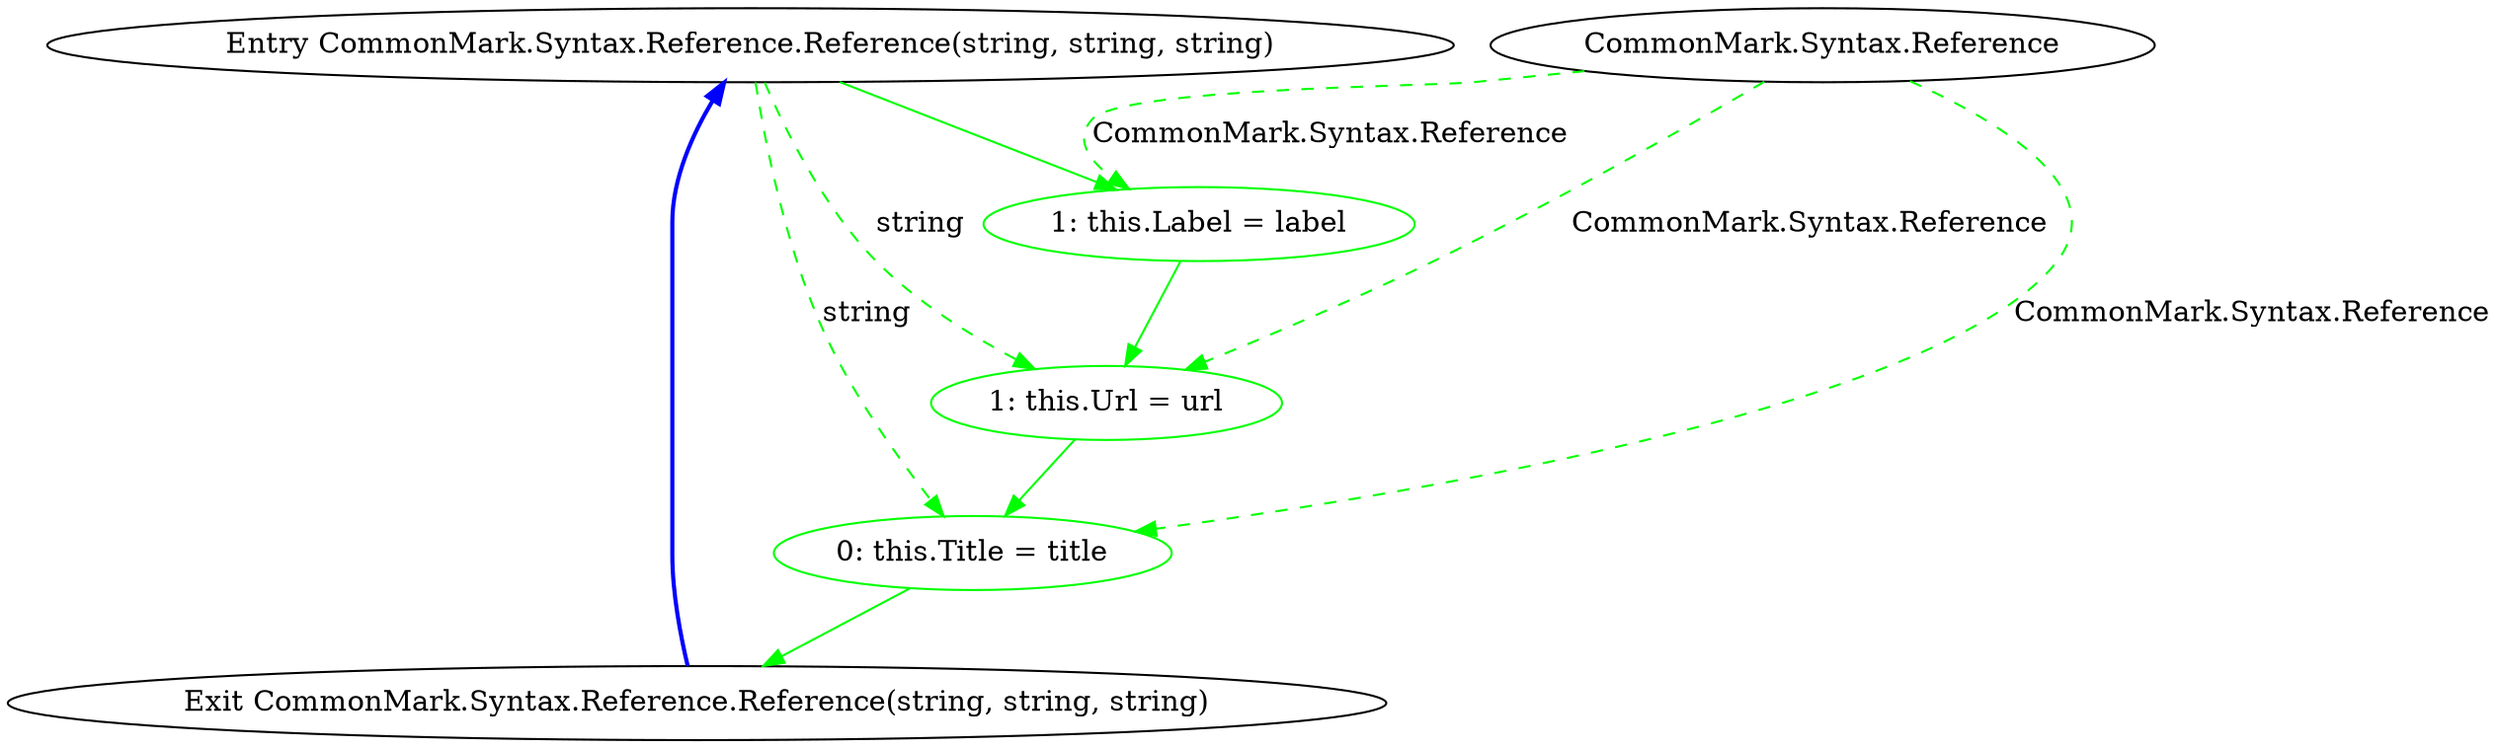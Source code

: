 digraph  {
m0_2 [cluster="CommonMark.Syntax.Reference.Reference(string, string, string)", file="Reference.cs", label="Entry CommonMark.Syntax.Reference.Reference(string, string, string)", span="21-21"];
m0_3 [cluster="CommonMark.Syntax.Reference.Reference(string, string, string)", color=green, community=0, file="Reference.cs", label="1: this.Label = label", span="23-23"];
m0_4 [cluster="CommonMark.Syntax.Reference.Reference(string, string, string)", color=green, community=0, file="Reference.cs", label="1: this.Url = url", span="24-24"];
m0_5 [cluster="CommonMark.Syntax.Reference.Reference(string, string, string)", color=green, community=0, file="Reference.cs", label="0: this.Title = title", span="25-25"];
m0_6 [cluster="CommonMark.Syntax.Reference.Reference(string, string, string)", file="Reference.cs", label="Exit CommonMark.Syntax.Reference.Reference(string, string, string)", span="21-21"];
m0_7 [file="Reference.cs", label="CommonMark.Syntax.Reference", span=""];
m0_2 -> m0_3  [color=green, key=0, style=solid];
m0_2 -> m0_4  [color=green, key=1, label=string, style=dashed];
m0_2 -> m0_5  [color=green, key=1, label=string, style=dashed];
m0_3 -> m0_4  [color=green, key=0, style=solid];
m0_4 -> m0_5  [color=green, key=0, style=solid];
m0_5 -> m0_6  [color=green, key=0, style=solid];
m0_6 -> m0_2  [color=blue, key=0, style=bold];
m0_7 -> m0_3  [color=green, key=1, label="CommonMark.Syntax.Reference", style=dashed];
m0_7 -> m0_4  [color=green, key=1, label="CommonMark.Syntax.Reference", style=dashed];
m0_7 -> m0_5  [color=green, key=1, label="CommonMark.Syntax.Reference", style=dashed];
}
